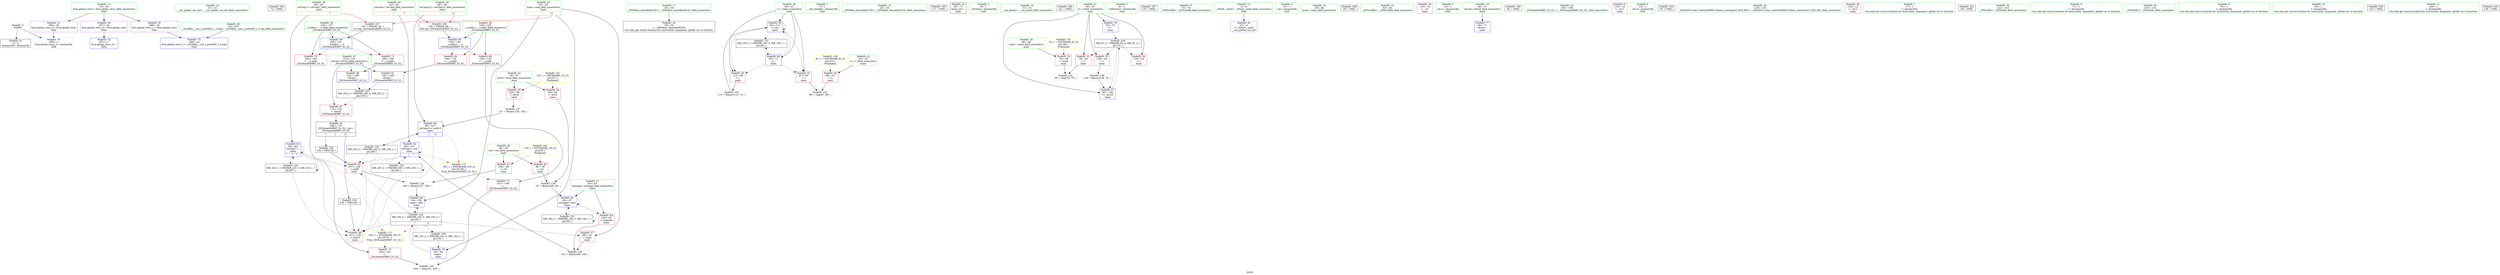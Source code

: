 digraph "SVFG" {
	label="SVFG";

	Node0x56427b0db570 [shape=record,color=grey,label="{NodeID: 0\nNullPtr}"];
	Node0x56427b0db570 -> Node0x56427b0f2ea0[style=solid];
	Node0x56427b0db570 -> Node0x56427b0f5c80[style=solid];
	Node0x56427b0f1670 [shape=record,color=green,label="{NodeID: 14\n21\<--22\n__cxx_global_var_init\<--__cxx_global_var_init_field_insensitive\n}"];
	Node0x56427af29050 [shape=record,color=black,label="{NodeID: 194\n72 = PHI()\n}"];
	Node0x56427b0f22c0 [shape=record,color=green,label="{NodeID: 28\n64\<--65\nref.tmp\<--ref.tmp_field_insensitive\nmain\n|{|<s1>7}}"];
	Node0x56427b0f22c0 -> Node0x56427b0f6190[style=solid];
	Node0x56427b0f22c0:s1 -> Node0x56427b110010[style=solid,color=red];
	Node0x56427b0f2fa0 [shape=record,color=black,label="{NodeID: 42\n29\<--30\n\<--_ZNSt8ios_base4InitD1Ev\nCan only get source location for instruction, argument, global var or function.}"];
	Node0x56427b0f9da0 [shape=record,color=grey,label="{NodeID: 139\n101 = Binary(99, 100, )\n}"];
	Node0x56427b0f9da0 -> Node0x56427b0f6190[style=solid];
	Node0x56427b0f4be0 [shape=record,color=red,label="{NodeID: 56\n88\<--52\n\<--L\nmain\n}"];
	Node0x56427b0f4be0 -> Node0x56427b0f3d00[style=solid];
	Node0x56427b101e50 [shape=record,color=black,label="{NodeID: 153\nMR_20V_2 = PHI(MR_20V_3, MR_20V_1, )\npts\{65 \}\n}"];
	Node0x56427b101e50 -> Node0x56427b0f5400[style=dashed];
	Node0x56427b101e50 -> Node0x56427b0f6190[style=dashed];
	Node0x56427b101e50 -> Node0x56427b101e50[style=dashed];
	Node0x56427b0f5740 [shape=record,color=red,label="{NodeID: 70\n162\<--156\n\<--__b.addr\n_ZSt3maxIxERKT_S2_S2_\n}"];
	Node0x56427b0f5740 -> Node0x56427b0f59b0[style=solid];
	Node0x56427b0f6330 [shape=record,color=blue,label="{NodeID: 84\n54\<--109\nemp\<--add\nmain\n}"];
	Node0x56427b0f6330 -> Node0x56427b0ff150[style=dashed];
	Node0x56427b0db640 [shape=record,color=green,label="{NodeID: 1\n7\<--1\n__dso_handle\<--dummyObj\nGlob }"];
	Node0x56427b0f1770 [shape=record,color=green,label="{NodeID: 15\n25\<--26\n_ZNSt8ios_base4InitC1Ev\<--_ZNSt8ios_base4InitC1Ev_field_insensitive\n}"];
	Node0x56427b10f480 [shape=record,color=black,label="{NodeID: 195\n117 = PHI()\n}"];
	Node0x56427b0f2390 [shape=record,color=green,label="{NodeID: 29\n66\<--67\nref.tmp7\<--ref.tmp7_field_insensitive\nmain\n|{|<s1>7}}"];
	Node0x56427b0f2390 -> Node0x56427b0f6260[style=solid];
	Node0x56427b0f2390:s1 -> Node0x56427b110280[style=solid,color=red];
	Node0x56427b0f30a0 [shape=record,color=black,label="{NodeID: 43\n45\<--71\nmain_ret\<--\nmain\n}"];
	Node0x56427b0f9f20 [shape=record,color=grey,label="{NodeID: 140\n164 = cmp(161, 163, )\n}"];
	Node0x56427b0f4cb0 [shape=record,color=red,label="{NodeID: 57\n99\<--54\n\<--emp\nmain\n}"];
	Node0x56427b0f4cb0 -> Node0x56427b0f9da0[style=solid];
	Node0x56427b102350 [shape=record,color=black,label="{NodeID: 154\nMR_22V_2 = PHI(MR_22V_3, MR_22V_1, )\npts\{67 \}\n}"];
	Node0x56427b102350 -> Node0x56427b0f5400[style=dashed];
	Node0x56427b102350 -> Node0x56427b0f6260[style=dashed];
	Node0x56427b102350 -> Node0x56427b102350[style=dashed];
	Node0x56427b0f5810 [shape=record,color=red,label="{NodeID: 71\n166\<--156\n\<--__b.addr\n_ZSt3maxIxERKT_S2_S2_\n}"];
	Node0x56427b0f5810 -> Node0x56427b0f6810[style=solid];
	Node0x56427b0f6400 [shape=record,color=blue,label="{NodeID: 85\n60\<--113\ni\<--inc\nmain\n}"];
	Node0x56427b0f6400 -> Node0x56427b0f50c0[style=dashed];
	Node0x56427b0f6400 -> Node0x56427b0f5190[style=dashed];
	Node0x56427b0f6400 -> Node0x56427b0f6400[style=dashed];
	Node0x56427b0f6400 -> Node0x56427b101450[style=dashed];
	Node0x56427b0f0720 [shape=record,color=green,label="{NodeID: 2\n8\<--1\n_ZSt3cin\<--dummyObj\nGlob }"];
	Node0x56427b0f1870 [shape=record,color=green,label="{NodeID: 16\n31\<--32\n__cxa_atexit\<--__cxa_atexit_field_insensitive\n}"];
	Node0x56427b10f5e0 [shape=record,color=black,label="{NodeID: 196\n121 = PHI()\n}"];
	Node0x56427b0f2460 [shape=record,color=green,label="{NodeID: 30\n68\<--69\nref.tmp12\<--ref.tmp12_field_insensitive\nmain\n|{|<s1>11}}"];
	Node0x56427b0f2460 -> Node0x56427b0f64d0[style=solid];
	Node0x56427b0f2460:s1 -> Node0x56427b110010[style=solid,color=red];
	Node0x56427b0f3170 [shape=record,color=black,label="{NodeID: 44\n149\<--172\n_ZSt3maxIxERKT_S2_S2__ret\<--\n_ZSt3maxIxERKT_S2_S2_\n|{<s0>7|<s1>11}}"];
	Node0x56427b0f3170:s0 -> Node0x56427b10fbb0[style=solid,color=blue];
	Node0x56427b0f3170:s1 -> Node0x56427b10fd70[style=solid,color=blue];
	Node0x56427b0fa0a0 [shape=record,color=grey,label="{NodeID: 141\n80 = cmp(78, 79, )\n}"];
	Node0x56427b0f4d80 [shape=record,color=red,label="{NodeID: 58\n95\<--56\n\<--level\nmain\n}"];
	Node0x56427b0f4d80 -> Node0x56427b0f9920[style=solid];
	Node0x56427b102850 [shape=record,color=black,label="{NodeID: 155\nMR_24V_2 = PHI(MR_24V_3, MR_24V_1, )\npts\{69 \}\n}"];
	Node0x56427b102850 -> Node0x56427b0f5330[style=dashed];
	Node0x56427b102850 -> Node0x56427b0f64d0[style=dashed];
	Node0x56427b0f58e0 [shape=record,color=red,label="{NodeID: 72\n161\<--160\n\<--\n_ZSt3maxIxERKT_S2_S2_\n}"];
	Node0x56427b0f58e0 -> Node0x56427b0f9f20[style=solid];
	Node0x56427b0f64d0 [shape=record,color=blue,label="{NodeID: 86\n68\<--127\nref.tmp12\<--add13\nmain\n|{|<s2>11}}"];
	Node0x56427b0f64d0 -> Node0x56427b0f5400[style=dashed];
	Node0x56427b0f64d0 -> Node0x56427b102850[style=dashed];
	Node0x56427b0f64d0:s2 -> Node0x56427b1045c0[style=dashed,color=red];
	Node0x56427b0f07b0 [shape=record,color=green,label="{NodeID: 3\n9\<--1\n_ZSt4cout\<--dummyObj\nGlob }"];
	Node0x56427b0f1970 [shape=record,color=green,label="{NodeID: 17\n30\<--36\n_ZNSt8ios_base4InitD1Ev\<--_ZNSt8ios_base4InitD1Ev_field_insensitive\n}"];
	Node0x56427b0f1970 -> Node0x56427b0f2fa0[style=solid];
	Node0x56427b10f6e0 [shape=record,color=black,label="{NodeID: 197\n125 = PHI()\n}"];
	Node0x56427b0f2530 [shape=record,color=green,label="{NodeID: 31\n73\<--74\n_ZNSirsERi\<--_ZNSirsERi_field_insensitive\n}"];
	Node0x56427b0f3240 [shape=record,color=purple,label="{NodeID: 45\n27\<--4\n\<--_ZStL8__ioinit\n__cxx_global_var_init\n}"];
	Node0x56427b0f3d00 [shape=record,color=grey,label="{NodeID: 142\n89 = cmp(87, 88, )\n}"];
	Node0x56427b0f4e50 [shape=record,color=red,label="{NodeID: 59\n126\<--56\n\<--level\nmain\n}"];
	Node0x56427b0f4e50 -> Node0x56427b0f9aa0[style=solid];
	Node0x56427b0f59b0 [shape=record,color=red,label="{NodeID: 73\n163\<--162\n\<--\n_ZSt3maxIxERKT_S2_S2_\n}"];
	Node0x56427b0f59b0 -> Node0x56427b0f9f20[style=solid];
	Node0x56427b0f65a0 [shape=record,color=blue,label="{NodeID: 87\n50\<--139\nt\<--inc18\nmain\n}"];
	Node0x56427b0f65a0 -> Node0x56427b100a50[style=dashed];
	Node0x56427b0f0840 [shape=record,color=green,label="{NodeID: 4\n10\<--1\n.str\<--dummyObj\nGlob }"];
	Node0x56427b0f1a70 [shape=record,color=green,label="{NodeID: 18\n43\<--44\nmain\<--main_field_insensitive\n}"];
	Node0x56427b10f7e0 [shape=record,color=black,label="{NodeID: 198\n28 = PHI()\n}"];
	Node0x56427b0f2630 [shape=record,color=green,label="{NodeID: 32\n92\<--93\n_ZNSirsERx\<--_ZNSirsERx_field_insensitive\n}"];
	Node0x56427b0f3310 [shape=record,color=purple,label="{NodeID: 46\n116\<--10\n\<--.str\nmain\n}"];
	Node0x56427b0fec50 [shape=record,color=black,label="{NodeID: 143\nMR_26V_3 = PHI(MR_26V_4, MR_26V_2, )\npts\{153 \}\n}"];
	Node0x56427b0fec50 -> Node0x56427b0f54d0[style=dashed];
	Node0x56427b0f4f20 [shape=record,color=red,label="{NodeID: 60\n96\<--58\n\<--cnt\nmain\n}"];
	Node0x56427b0f4f20 -> Node0x56427b0f9920[style=solid];
	Node0x56427b103870 [shape=record,color=yellow,style=double,label="{NodeID: 157\n4V_1 = ENCHI(MR_4V_0)\npts\{49 \}\nFun[main]}"];
	Node0x56427b103870 -> Node0x56427b0f48a0[style=dashed];
	Node0x56427b0f5a80 [shape=record,color=blue,label="{NodeID: 74\n187\<--17\nllvm.global_ctors_0\<--\nGlob }"];
	Node0x56427b1044e0 [shape=record,color=yellow,style=double,label="{NodeID: 171\n32V_1 = ENCHI(MR_32V_0)\npts\{55 67 \}\nFun[_ZSt3maxIxERKT_S2_S2_]}"];
	Node0x56427b1044e0 -> Node0x56427b0f59b0[style=dashed];
	Node0x56427b0f6670 [shape=record,color=blue,label="{NodeID: 88\n154\<--150\n__a.addr\<--__a\n_ZSt3maxIxERKT_S2_S2_\n}"];
	Node0x56427b0f6670 -> Node0x56427b0f55a0[style=dashed];
	Node0x56427b0f6670 -> Node0x56427b0f5670[style=dashed];
	Node0x56427b0f08d0 [shape=record,color=green,label="{NodeID: 5\n12\<--1\n.str.1\<--dummyObj\nGlob }"];
	Node0x56427b0f1b70 [shape=record,color=green,label="{NodeID: 19\n46\<--47\nretval\<--retval_field_insensitive\nmain\n}"];
	Node0x56427b0f1b70 -> Node0x56427b0f5d80[style=solid];
	Node0x56427b10f8b0 [shape=record,color=black,label="{NodeID: 199\n82 = PHI()\n}"];
	Node0x56427b0f2730 [shape=record,color=green,label="{NodeID: 33\n105\<--106\n_ZSt3maxIxERKT_S2_S2_\<--_ZSt3maxIxERKT_S2_S2__field_insensitive\n}"];
	Node0x56427b0f33e0 [shape=record,color=purple,label="{NodeID: 47\n124\<--12\n\<--.str.1\nmain\n}"];
	Node0x56427b0ff150 [shape=record,color=black,label="{NodeID: 144\nMR_10V_4 = PHI(MR_10V_5, MR_10V_3, )\npts\{55 \}\n|{|<s5>11}}"];
	Node0x56427b0ff150 -> Node0x56427b0f4cb0[style=dashed];
	Node0x56427b0ff150 -> Node0x56427b0f5330[style=dashed];
	Node0x56427b0ff150 -> Node0x56427b0f5400[style=dashed];
	Node0x56427b0ff150 -> Node0x56427b0f6330[style=dashed];
	Node0x56427b0ff150 -> Node0x56427b100f50[style=dashed];
	Node0x56427b0ff150:s5 -> Node0x56427b1044e0[style=dashed,color=red];
	Node0x56427b0f4ff0 [shape=record,color=red,label="{NodeID: 61\n108\<--58\n\<--cnt\nmain\n}"];
	Node0x56427b0f4ff0 -> Node0x56427b0f9620[style=solid];
	Node0x56427b0f5b80 [shape=record,color=blue,label="{NodeID: 75\n188\<--18\nllvm.global_ctors_1\<--_GLOBAL__sub_I_pre0405_1_0.cpp\nGlob }"];
	Node0x56427b1045c0 [shape=record,color=yellow,style=double,label="{NodeID: 172\n34V_1 = ENCHI(MR_34V_0)\npts\{65 69 \}\nFun[_ZSt3maxIxERKT_S2_S2_]}"];
	Node0x56427b1045c0 -> Node0x56427b0f58e0[style=dashed];
	Node0x56427b0f6740 [shape=record,color=blue,label="{NodeID: 89\n156\<--151\n__b.addr\<--__b\n_ZSt3maxIxERKT_S2_S2_\n}"];
	Node0x56427b0f6740 -> Node0x56427b0f5740[style=dashed];
	Node0x56427b0f6740 -> Node0x56427b0f5810[style=dashed];
	Node0x56427b0f1110 [shape=record,color=green,label="{NodeID: 6\n14\<--1\n.str.2\<--dummyObj\nGlob }"];
	Node0x56427b0f1c40 [shape=record,color=green,label="{NodeID: 20\n48\<--49\ntests\<--tests_field_insensitive\nmain\n}"];
	Node0x56427b0f1c40 -> Node0x56427b0f48a0[style=solid];
	Node0x56427b10f980 [shape=record,color=black,label="{NodeID: 200\n91 = PHI()\n}"];
	Node0x56427b0f2830 [shape=record,color=green,label="{NodeID: 34\n118\<--119\n_ZStlsISt11char_traitsIcEERSt13basic_ostreamIcT_ES5_PKc\<--_ZStlsISt11char_traitsIcEERSt13basic_ostreamIcT_ES5_PKc_field_insensitive\n}"];
	Node0x56427b0f44d0 [shape=record,color=purple,label="{NodeID: 48\n135\<--14\n\<--.str.2\nmain\n}"];
	Node0x56427b0f50c0 [shape=record,color=red,label="{NodeID: 62\n87\<--60\n\<--i\nmain\n}"];
	Node0x56427b0f50c0 -> Node0x56427b0f3d00[style=solid];
	Node0x56427b103a30 [shape=record,color=yellow,style=double,label="{NodeID: 159\n8V_1 = ENCHI(MR_8V_0)\npts\{53 \}\nFun[main]}"];
	Node0x56427b103a30 -> Node0x56427b0f4be0[style=dashed];
	Node0x56427b0f5c80 [shape=record,color=blue, style = dotted,label="{NodeID: 76\n189\<--3\nllvm.global_ctors_2\<--dummyVal\nGlob }"];
	Node0x56427b0f6810 [shape=record,color=blue,label="{NodeID: 90\n152\<--166\nretval\<--\n_ZSt3maxIxERKT_S2_S2_\n}"];
	Node0x56427b0f6810 -> Node0x56427b0fec50[style=dashed];
	Node0x56427b0f11a0 [shape=record,color=green,label="{NodeID: 7\n17\<--1\n\<--dummyObj\nCan only get source location for instruction, argument, global var or function.}"];
	Node0x56427b0f1d10 [shape=record,color=green,label="{NodeID: 21\n50\<--51\nt\<--t_field_insensitive\nmain\n}"];
	Node0x56427b0f1d10 -> Node0x56427b0f4970[style=solid];
	Node0x56427b0f1d10 -> Node0x56427b0f4a40[style=solid];
	Node0x56427b0f1d10 -> Node0x56427b0f4b10[style=solid];
	Node0x56427b0f1d10 -> Node0x56427b0f5e50[style=solid];
	Node0x56427b0f1d10 -> Node0x56427b0f65a0[style=solid];
	Node0x56427b10fae0 [shape=record,color=black,label="{NodeID: 201\n94 = PHI()\n}"];
	Node0x56427b0f2930 [shape=record,color=green,label="{NodeID: 35\n122\<--123\n_ZNSolsEi\<--_ZNSolsEi_field_insensitive\n}"];
	Node0x56427b0f45a0 [shape=record,color=purple,label="{NodeID: 49\n187\<--16\nllvm.global_ctors_0\<--llvm.global_ctors\nGlob }"];
	Node0x56427b0f45a0 -> Node0x56427b0f5a80[style=solid];
	Node0x56427b0f5190 [shape=record,color=red,label="{NodeID: 63\n112\<--60\n\<--i\nmain\n}"];
	Node0x56427b0f5190 -> Node0x56427b0f97a0[style=solid];
	Node0x56427b0f5d80 [shape=record,color=blue,label="{NodeID: 77\n46\<--71\nretval\<--\nmain\n}"];
	Node0x56427b0f68e0 [shape=record,color=blue,label="{NodeID: 91\n152\<--169\nretval\<--\n_ZSt3maxIxERKT_S2_S2_\n}"];
	Node0x56427b0f68e0 -> Node0x56427b0fec50[style=dashed];
	Node0x56427b0f1230 [shape=record,color=green,label="{NodeID: 8\n71\<--1\n\<--dummyObj\nCan only get source location for instruction, argument, global var or function.}"];
	Node0x56427b0f1de0 [shape=record,color=green,label="{NodeID: 22\n52\<--53\nL\<--L_field_insensitive\nmain\n}"];
	Node0x56427b0f1de0 -> Node0x56427b0f4be0[style=solid];
	Node0x56427b10fbb0 [shape=record,color=black,label="{NodeID: 202\n104 = PHI(149, )\n}"];
	Node0x56427b10fbb0 -> Node0x56427b0f5330[style=solid];
	Node0x56427b0f2a30 [shape=record,color=green,label="{NodeID: 36\n133\<--134\n_ZNSolsEx\<--_ZNSolsEx_field_insensitive\n}"];
	Node0x56427b0f46a0 [shape=record,color=purple,label="{NodeID: 50\n188\<--16\nllvm.global_ctors_1\<--llvm.global_ctors\nGlob }"];
	Node0x56427b0f46a0 -> Node0x56427b0f5b80[style=solid];
	Node0x56427b0f5260 [shape=record,color=red,label="{NodeID: 64\n100\<--62\n\<--manage\nmain\n}"];
	Node0x56427b0f5260 -> Node0x56427b0f9da0[style=solid];
	Node0x56427b103bf0 [shape=record,color=yellow,style=double,label="{NodeID: 161\n12V_1 = ENCHI(MR_12V_0)\npts\{57 \}\nFun[main]}"];
	Node0x56427b103bf0 -> Node0x56427b0f4d80[style=dashed];
	Node0x56427b103bf0 -> Node0x56427b0f4e50[style=dashed];
	Node0x56427b0f5e50 [shape=record,color=blue,label="{NodeID: 78\n50\<--76\nt\<--\nmain\n}"];
	Node0x56427b0f5e50 -> Node0x56427b100a50[style=dashed];
	Node0x56427b0f12c0 [shape=record,color=green,label="{NodeID: 9\n76\<--1\n\<--dummyObj\nCan only get source location for instruction, argument, global var or function.}"];
	Node0x56427b0f1eb0 [shape=record,color=green,label="{NodeID: 23\n54\<--55\nemp\<--emp_field_insensitive\nmain\n|{|<s3>11}}"];
	Node0x56427b0f1eb0 -> Node0x56427b0f4cb0[style=solid];
	Node0x56427b0f1eb0 -> Node0x56427b0f5f20[style=solid];
	Node0x56427b0f1eb0 -> Node0x56427b0f6330[style=solid];
	Node0x56427b0f1eb0:s3 -> Node0x56427b110280[style=solid,color=red];
	Node0x56427b10fd70 [shape=record,color=black,label="{NodeID: 203\n130 = PHI(149, )\n}"];
	Node0x56427b10fd70 -> Node0x56427b0f5400[style=solid];
	Node0x56427b0f2b30 [shape=record,color=green,label="{NodeID: 37\n152\<--153\nretval\<--retval_field_insensitive\n_ZSt3maxIxERKT_S2_S2_\n}"];
	Node0x56427b0f2b30 -> Node0x56427b0f54d0[style=solid];
	Node0x56427b0f2b30 -> Node0x56427b0f6810[style=solid];
	Node0x56427b0f2b30 -> Node0x56427b0f68e0[style=solid];
	Node0x56427b0f9620 [shape=record,color=grey,label="{NodeID: 134\n109 = Binary(107, 108, )\n}"];
	Node0x56427b0f9620 -> Node0x56427b0f6330[style=solid];
	Node0x56427b0f47a0 [shape=record,color=purple,label="{NodeID: 51\n189\<--16\nllvm.global_ctors_2\<--llvm.global_ctors\nGlob }"];
	Node0x56427b0f47a0 -> Node0x56427b0f5c80[style=solid];
	Node0x56427b0f5330 [shape=record,color=red,label="{NodeID: 65\n107\<--104\n\<--call8\nmain\n}"];
	Node0x56427b0f5330 -> Node0x56427b0f9620[style=solid];
	Node0x56427b103cd0 [shape=record,color=yellow,style=double,label="{NodeID: 162\n14V_1 = ENCHI(MR_14V_0)\npts\{59 \}\nFun[main]}"];
	Node0x56427b103cd0 -> Node0x56427b0f4f20[style=dashed];
	Node0x56427b103cd0 -> Node0x56427b0f4ff0[style=dashed];
	Node0x56427b0f5f20 [shape=record,color=blue,label="{NodeID: 79\n54\<--84\nemp\<--\nmain\n}"];
	Node0x56427b0f5f20 -> Node0x56427b0ff150[style=dashed];
	Node0x56427b0f1350 [shape=record,color=green,label="{NodeID: 10\n84\<--1\n\<--dummyObj\nCan only get source location for instruction, argument, global var or function.}"];
	Node0x56427b0f1f80 [shape=record,color=green,label="{NodeID: 24\n56\<--57\nlevel\<--level_field_insensitive\nmain\n}"];
	Node0x56427b0f1f80 -> Node0x56427b0f4d80[style=solid];
	Node0x56427b0f1f80 -> Node0x56427b0f4e50[style=solid];
	Node0x56427b10fe70 [shape=record,color=black,label="{NodeID: 204\n132 = PHI()\n}"];
	Node0x56427b0f2c00 [shape=record,color=green,label="{NodeID: 38\n154\<--155\n__a.addr\<--__a.addr_field_insensitive\n_ZSt3maxIxERKT_S2_S2_\n}"];
	Node0x56427b0f2c00 -> Node0x56427b0f55a0[style=solid];
	Node0x56427b0f2c00 -> Node0x56427b0f5670[style=solid];
	Node0x56427b0f2c00 -> Node0x56427b0f6670[style=solid];
	Node0x56427b0f97a0 [shape=record,color=grey,label="{NodeID: 135\n113 = Binary(112, 76, )\n}"];
	Node0x56427b0f97a0 -> Node0x56427b0f6400[style=solid];
	Node0x56427b0f48a0 [shape=record,color=red,label="{NodeID: 52\n79\<--48\n\<--tests\nmain\n}"];
	Node0x56427b0f48a0 -> Node0x56427b0fa0a0[style=solid];
	Node0x56427b100a50 [shape=record,color=black,label="{NodeID: 149\nMR_6V_3 = PHI(MR_6V_4, MR_6V_2, )\npts\{51 \}\n}"];
	Node0x56427b100a50 -> Node0x56427b0f4970[style=dashed];
	Node0x56427b100a50 -> Node0x56427b0f4a40[style=dashed];
	Node0x56427b100a50 -> Node0x56427b0f4b10[style=dashed];
	Node0x56427b100a50 -> Node0x56427b0f65a0[style=dashed];
	Node0x56427b0f5400 [shape=record,color=red,label="{NodeID: 66\n131\<--130\n\<--call14\nmain\n}"];
	Node0x56427b0f5ff0 [shape=record,color=blue,label="{NodeID: 80\n60\<--71\ni\<--\nmain\n}"];
	Node0x56427b0f5ff0 -> Node0x56427b0f50c0[style=dashed];
	Node0x56427b0f5ff0 -> Node0x56427b0f5190[style=dashed];
	Node0x56427b0f5ff0 -> Node0x56427b0f6400[style=dashed];
	Node0x56427b0f5ff0 -> Node0x56427b101450[style=dashed];
	Node0x56427b0f13e0 [shape=record,color=green,label="{NodeID: 11\n128\<--1\n\<--dummyObj\nCan only get source location for instruction, argument, global var or function.}"];
	Node0x56427b0f2050 [shape=record,color=green,label="{NodeID: 25\n58\<--59\ncnt\<--cnt_field_insensitive\nmain\n}"];
	Node0x56427b0f2050 -> Node0x56427b0f4f20[style=solid];
	Node0x56427b0f2050 -> Node0x56427b0f4ff0[style=solid];
	Node0x56427b10ff40 [shape=record,color=black,label="{NodeID: 205\n136 = PHI()\n}"];
	Node0x56427b0f2cd0 [shape=record,color=green,label="{NodeID: 39\n156\<--157\n__b.addr\<--__b.addr_field_insensitive\n_ZSt3maxIxERKT_S2_S2_\n}"];
	Node0x56427b0f2cd0 -> Node0x56427b0f5740[style=solid];
	Node0x56427b0f2cd0 -> Node0x56427b0f5810[style=solid];
	Node0x56427b0f2cd0 -> Node0x56427b0f6740[style=solid];
	Node0x56427b0f9920 [shape=record,color=grey,label="{NodeID: 136\n97 = Binary(95, 96, )\n}"];
	Node0x56427b0f9920 -> Node0x56427b0f60c0[style=solid];
	Node0x56427b0f4970 [shape=record,color=red,label="{NodeID: 53\n78\<--50\n\<--t\nmain\n}"];
	Node0x56427b0f4970 -> Node0x56427b0fa0a0[style=solid];
	Node0x56427b100f50 [shape=record,color=black,label="{NodeID: 150\nMR_10V_2 = PHI(MR_10V_4, MR_10V_1, )\npts\{55 \}\n}"];
	Node0x56427b100f50 -> Node0x56427b0f5f20[style=dashed];
	Node0x56427b0f54d0 [shape=record,color=red,label="{NodeID: 67\n172\<--152\n\<--retval\n_ZSt3maxIxERKT_S2_S2_\n}"];
	Node0x56427b0f54d0 -> Node0x56427b0f3170[style=solid];
	Node0x56427b0f60c0 [shape=record,color=blue,label="{NodeID: 81\n62\<--97\nmanage\<--mul\nmain\n}"];
	Node0x56427b0f60c0 -> Node0x56427b0f5260[style=dashed];
	Node0x56427b0f60c0 -> Node0x56427b0f60c0[style=dashed];
	Node0x56427b0f60c0 -> Node0x56427b101950[style=dashed];
	Node0x56427b0f1470 [shape=record,color=green,label="{NodeID: 12\n4\<--6\n_ZStL8__ioinit\<--_ZStL8__ioinit_field_insensitive\nGlob }"];
	Node0x56427b0f1470 -> Node0x56427b0f3240[style=solid];
	Node0x56427b0f2120 [shape=record,color=green,label="{NodeID: 26\n60\<--61\ni\<--i_field_insensitive\nmain\n}"];
	Node0x56427b0f2120 -> Node0x56427b0f50c0[style=solid];
	Node0x56427b0f2120 -> Node0x56427b0f5190[style=solid];
	Node0x56427b0f2120 -> Node0x56427b0f5ff0[style=solid];
	Node0x56427b0f2120 -> Node0x56427b0f6400[style=solid];
	Node0x56427b110010 [shape=record,color=black,label="{NodeID: 206\n150 = PHI(64, 68, )\n0th arg _ZSt3maxIxERKT_S2_S2_ }"];
	Node0x56427b110010 -> Node0x56427b0f6670[style=solid];
	Node0x56427b0f2da0 [shape=record,color=green,label="{NodeID: 40\n18\<--183\n_GLOBAL__sub_I_pre0405_1_0.cpp\<--_GLOBAL__sub_I_pre0405_1_0.cpp_field_insensitive\n}"];
	Node0x56427b0f2da0 -> Node0x56427b0f5b80[style=solid];
	Node0x56427b0f9aa0 [shape=record,color=grey,label="{NodeID: 137\n127 = Binary(126, 128, )\n}"];
	Node0x56427b0f9aa0 -> Node0x56427b0f64d0[style=solid];
	Node0x56427b0f4a40 [shape=record,color=red,label="{NodeID: 54\n120\<--50\n\<--t\nmain\n}"];
	Node0x56427b101450 [shape=record,color=black,label="{NodeID: 151\nMR_16V_2 = PHI(MR_16V_4, MR_16V_1, )\npts\{61 \}\n}"];
	Node0x56427b101450 -> Node0x56427b0f5ff0[style=dashed];
	Node0x56427b0f55a0 [shape=record,color=red,label="{NodeID: 68\n160\<--154\n\<--__a.addr\n_ZSt3maxIxERKT_S2_S2_\n}"];
	Node0x56427b0f55a0 -> Node0x56427b0f58e0[style=solid];
	Node0x56427b0f6190 [shape=record,color=blue,label="{NodeID: 82\n64\<--101\nref.tmp\<--sub\nmain\n|{|<s4>7}}"];
	Node0x56427b0f6190 -> Node0x56427b0f5330[style=dashed];
	Node0x56427b0f6190 -> Node0x56427b0f5400[style=dashed];
	Node0x56427b0f6190 -> Node0x56427b0f6190[style=dashed];
	Node0x56427b0f6190 -> Node0x56427b101e50[style=dashed];
	Node0x56427b0f6190:s4 -> Node0x56427b1045c0[style=dashed,color=red];
	Node0x56427b0f1570 [shape=record,color=green,label="{NodeID: 13\n16\<--20\nllvm.global_ctors\<--llvm.global_ctors_field_insensitive\nGlob }"];
	Node0x56427b0f1570 -> Node0x56427b0f45a0[style=solid];
	Node0x56427b0f1570 -> Node0x56427b0f46a0[style=solid];
	Node0x56427b0f1570 -> Node0x56427b0f47a0[style=solid];
	Node0x56427b0f21f0 [shape=record,color=green,label="{NodeID: 27\n62\<--63\nmanage\<--manage_field_insensitive\nmain\n}"];
	Node0x56427b0f21f0 -> Node0x56427b0f5260[style=solid];
	Node0x56427b0f21f0 -> Node0x56427b0f60c0[style=solid];
	Node0x56427b110280 [shape=record,color=black,label="{NodeID: 207\n151 = PHI(66, 54, )\n1st arg _ZSt3maxIxERKT_S2_S2_ }"];
	Node0x56427b110280 -> Node0x56427b0f6740[style=solid];
	Node0x56427b0f2ea0 [shape=record,color=black,label="{NodeID: 41\n2\<--3\ndummyVal\<--dummyVal\n}"];
	Node0x56427b0f9c20 [shape=record,color=grey,label="{NodeID: 138\n139 = Binary(138, 76, )\n}"];
	Node0x56427b0f9c20 -> Node0x56427b0f65a0[style=solid];
	Node0x56427b0f4b10 [shape=record,color=red,label="{NodeID: 55\n138\<--50\n\<--t\nmain\n}"];
	Node0x56427b0f4b10 -> Node0x56427b0f9c20[style=solid];
	Node0x56427b101950 [shape=record,color=black,label="{NodeID: 152\nMR_18V_2 = PHI(MR_18V_3, MR_18V_1, )\npts\{63 \}\n}"];
	Node0x56427b101950 -> Node0x56427b0f60c0[style=dashed];
	Node0x56427b101950 -> Node0x56427b101950[style=dashed];
	Node0x56427b0f5670 [shape=record,color=red,label="{NodeID: 69\n169\<--154\n\<--__a.addr\n_ZSt3maxIxERKT_S2_S2_\n}"];
	Node0x56427b0f5670 -> Node0x56427b0f68e0[style=solid];
	Node0x56427b0f6260 [shape=record,color=blue,label="{NodeID: 83\n66\<--84\nref.tmp7\<--\nmain\n|{|<s4>7}}"];
	Node0x56427b0f6260 -> Node0x56427b0f5330[style=dashed];
	Node0x56427b0f6260 -> Node0x56427b0f5400[style=dashed];
	Node0x56427b0f6260 -> Node0x56427b0f6260[style=dashed];
	Node0x56427b0f6260 -> Node0x56427b102350[style=dashed];
	Node0x56427b0f6260:s4 -> Node0x56427b1044e0[style=dashed,color=red];
}

